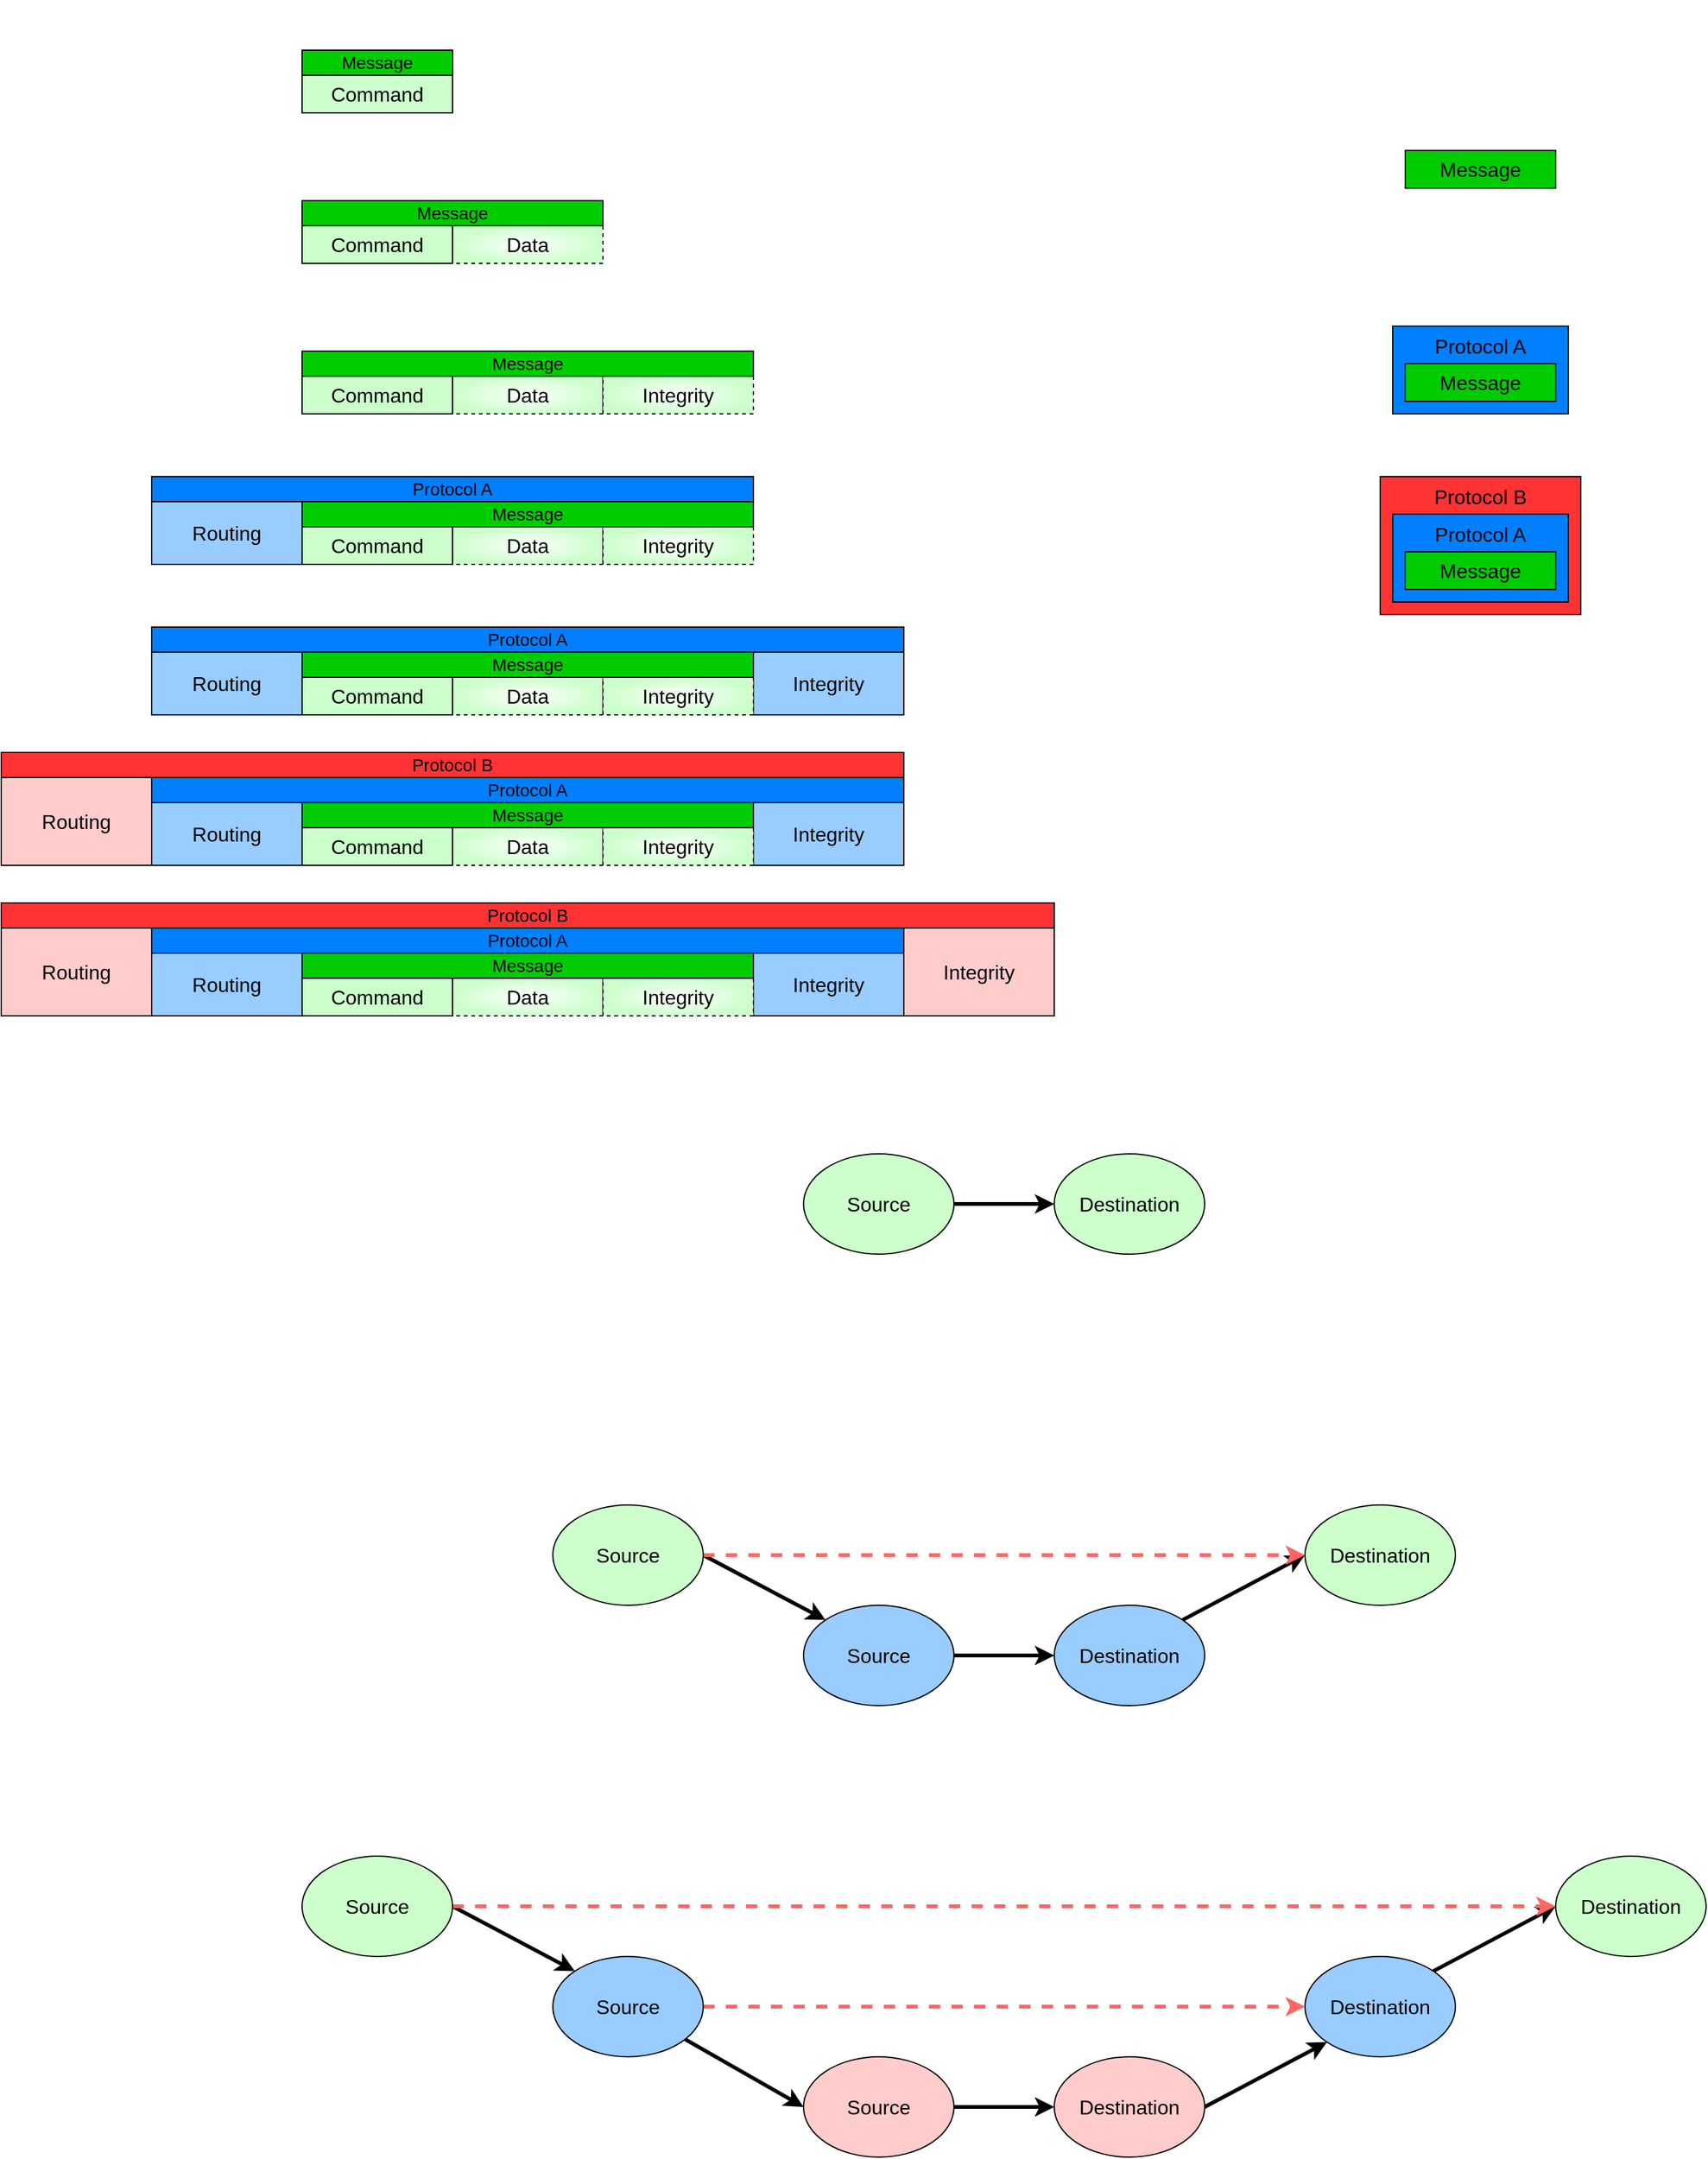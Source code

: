<mxfile version="22.1.2" type="device">
  <diagram id="htTk4eG_E8sKRTyZ_3JZ" name="wrappers">
    <mxGraphModel dx="2481" dy="539" grid="1" gridSize="10" guides="1" tooltips="1" connect="1" arrows="1" fold="1" page="0" pageScale="1" pageWidth="850" pageHeight="1100" math="0" shadow="0">
      <root>
        <mxCell id="0" />
        <mxCell id="1" style="" parent="0" />
        <mxCell id="FHIeuE9W20rfrfqQIqbK-111" value="" style="rounded=0;whiteSpace=wrap;html=1;strokeColor=none;" parent="1" vertex="1">
          <mxGeometry x="40" y="1920" width="1120" height="240" as="geometry" />
        </mxCell>
        <mxCell id="FHIeuE9W20rfrfqQIqbK-109" value="" style="rounded=0;whiteSpace=wrap;html=1;strokeColor=none;" parent="1" vertex="1">
          <mxGeometry x="40" y="2200" width="1120" height="240" as="geometry" />
        </mxCell>
        <mxCell id="FHIeuE9W20rfrfqQIqbK-83" value="" style="rounded=0;whiteSpace=wrap;html=1;strokeColor=none;" parent="1" vertex="1">
          <mxGeometry x="900" y="1060" width="160" height="110" as="geometry" />
        </mxCell>
        <mxCell id="FHIeuE9W20rfrfqQIqbK-82" value="" style="rounded=0;whiteSpace=wrap;html=1;strokeColor=none;" parent="1" vertex="1">
          <mxGeometry x="900" y="1230" width="160" height="110" as="geometry" />
        </mxCell>
        <mxCell id="FHIeuE9W20rfrfqQIqbK-79" value="" style="rounded=0;whiteSpace=wrap;html=1;strokeColor=none;" parent="1" vertex="1">
          <mxGeometry x="-200" y="1120" width="840" height="90" as="geometry" />
        </mxCell>
        <mxCell id="FHIeuE9W20rfrfqQIqbK-78" value="" style="rounded=0;whiteSpace=wrap;html=1;strokeColor=none;" parent="1" vertex="1">
          <mxGeometry x="-200" y="1240" width="840" height="90" as="geometry" />
        </mxCell>
        <mxCell id="FHIeuE9W20rfrfqQIqbK-77" value="" style="rounded=0;whiteSpace=wrap;html=1;strokeColor=none;" parent="1" vertex="1">
          <mxGeometry x="-200" y="1360" width="840" height="90" as="geometry" />
        </mxCell>
        <mxCell id="FHIeuE9W20rfrfqQIqbK-76" value="" style="rounded=0;whiteSpace=wrap;html=1;strokeColor=none;" parent="1" vertex="1">
          <mxGeometry x="-200" y="1480" width="840" height="90" as="geometry" />
        </mxCell>
        <mxCell id="FHIeuE9W20rfrfqQIqbK-75" value="" style="rounded=0;whiteSpace=wrap;html=1;strokeColor=none;" parent="1" vertex="1">
          <mxGeometry x="-200" y="1600" width="840" height="90" as="geometry" />
        </mxCell>
        <mxCell id="mw_Jj1TRxBOdgNDR-pG_-5" value="&lt;font style=&quot;font-size: 16px;&quot;&gt;Routing&lt;/font&gt;" style="rounded=0;whiteSpace=wrap;html=1;fillColor=#99CCFF;" parent="1" vertex="1">
          <mxGeometry x="-80" y="1400" width="120" height="50" as="geometry" />
        </mxCell>
        <mxCell id="mw_Jj1TRxBOdgNDR-pG_-37" value="&lt;span style=&quot;font-size: 16px;&quot;&gt;Message&lt;/span&gt;" style="rounded=0;whiteSpace=wrap;html=1;fillColor=#00CC00;" parent="1" vertex="1">
          <mxGeometry x="920" y="1120" width="120" height="30" as="geometry" />
        </mxCell>
        <mxCell id="mw_Jj1TRxBOdgNDR-pG_-49" value="&lt;font style=&quot;font-size: 16px;&quot;&gt;Routing&lt;/font&gt;" style="rounded=0;whiteSpace=wrap;html=1;fillColor=#FFCCCC;" parent="1" vertex="1">
          <mxGeometry x="-200" y="1620" width="120" height="70" as="geometry" />
        </mxCell>
        <mxCell id="mw_Jj1TRxBOdgNDR-pG_-57" value="&lt;font style=&quot;font-size: 16px;&quot;&gt;Data&lt;/font&gt;" style="rounded=0;whiteSpace=wrap;html=1;fillColor=#FFFFFF;labelBorderColor=none;dashed=1;gradientColor=#CCFFCC;gradientDirection=radial;" parent="1" vertex="1">
          <mxGeometry x="160" y="1180" width="120" height="30" as="geometry" />
        </mxCell>
        <mxCell id="FHIeuE9W20rfrfqQIqbK-1" value="&lt;font style=&quot;font-size: 16px;&quot;&gt;Command&lt;/font&gt;" style="rounded=0;whiteSpace=wrap;html=1;fillColor=#CCFFCC;" parent="1" vertex="1">
          <mxGeometry x="40" y="1180" width="120" height="30" as="geometry" />
        </mxCell>
        <mxCell id="FHIeuE9W20rfrfqQIqbK-3" value="&lt;font style=&quot;font-size: 16px;&quot;&gt;Data&lt;/font&gt;" style="rounded=0;whiteSpace=wrap;html=1;fillColor=#FFFFFF;labelBorderColor=none;dashed=1;gradientColor=#CCFFCC;gradientDirection=radial;" parent="1" vertex="1">
          <mxGeometry x="160" y="1300" width="120" height="30" as="geometry" />
        </mxCell>
        <mxCell id="FHIeuE9W20rfrfqQIqbK-4" value="&lt;font style=&quot;font-size: 16px;&quot;&gt;Command&lt;/font&gt;" style="rounded=0;whiteSpace=wrap;html=1;fillColor=#CCFFCC;" parent="1" vertex="1">
          <mxGeometry x="40" y="1300" width="120" height="30" as="geometry" />
        </mxCell>
        <mxCell id="FHIeuE9W20rfrfqQIqbK-5" value="&lt;font style=&quot;font-size: 16px;&quot;&gt;Integrity&lt;/font&gt;" style="rounded=0;whiteSpace=wrap;html=1;fillColor=#FFFFFF;labelBorderColor=none;dashed=1;gradientColor=#CCFFCC;gradientDirection=radial;" parent="1" vertex="1">
          <mxGeometry x="280" y="1300" width="120" height="30" as="geometry" />
        </mxCell>
        <mxCell id="FHIeuE9W20rfrfqQIqbK-7" value="&lt;font style=&quot;font-size: 16px;&quot;&gt;Integrity&lt;/font&gt;" style="rounded=0;whiteSpace=wrap;html=1;fillColor=#99CCFF;" parent="1" vertex="1">
          <mxGeometry x="400" y="1520" width="120" height="50" as="geometry" />
        </mxCell>
        <mxCell id="FHIeuE9W20rfrfqQIqbK-20" value="&lt;font style=&quot;font-size: 14px;&quot;&gt;Message&lt;/font&gt;" style="rounded=0;whiteSpace=wrap;html=1;fillColor=#00CC00;" parent="1" vertex="1">
          <mxGeometry x="40" y="1160" width="240" height="20" as="geometry" />
        </mxCell>
        <mxCell id="FHIeuE9W20rfrfqQIqbK-21" value="&lt;font style=&quot;font-size: 14px;&quot;&gt;Message&lt;/font&gt;" style="rounded=0;whiteSpace=wrap;html=1;fillColor=#00CC00;" parent="1" vertex="1">
          <mxGeometry x="40" y="1280" width="360" height="20" as="geometry" />
        </mxCell>
        <mxCell id="FHIeuE9W20rfrfqQIqbK-22" value="&lt;font style=&quot;font-size: 16px;&quot;&gt;Protocol A&lt;/font&gt;" style="rounded=0;whiteSpace=wrap;html=1;fillColor=#007FFF;verticalAlign=top;" parent="1" vertex="1">
          <mxGeometry x="910" y="1260" width="140" height="70" as="geometry" />
        </mxCell>
        <mxCell id="FHIeuE9W20rfrfqQIqbK-23" value="&lt;font style=&quot;font-size: 14px;&quot;&gt;Protocol A&lt;/font&gt;" style="rounded=0;whiteSpace=wrap;html=1;fillColor=#007FFF;" parent="1" vertex="1">
          <mxGeometry x="-80" y="1380" width="480" height="20" as="geometry" />
        </mxCell>
        <mxCell id="FHIeuE9W20rfrfqQIqbK-27" value="&lt;font style=&quot;font-size: 16px;&quot;&gt;Protocol B&lt;/font&gt;" style="rounded=0;whiteSpace=wrap;html=1;fillColor=#FF3333;verticalAlign=top;" parent="1" vertex="1">
          <mxGeometry x="900" y="1380" width="160" height="110" as="geometry" />
        </mxCell>
        <mxCell id="FHIeuE9W20rfrfqQIqbK-28" value="&lt;font style=&quot;font-size: 14px;&quot;&gt;Protocol B&lt;/font&gt;" style="rounded=0;whiteSpace=wrap;html=1;fillColor=#FF3333;" parent="1" vertex="1">
          <mxGeometry x="-200" y="1600" width="720" height="20" as="geometry" />
        </mxCell>
        <mxCell id="FHIeuE9W20rfrfqQIqbK-36" value="&lt;font style=&quot;font-size: 16px;&quot;&gt;Data&lt;/font&gt;" style="rounded=0;whiteSpace=wrap;html=1;fillColor=#FFFFFF;labelBorderColor=none;dashed=1;gradientColor=#CCFFCC;gradientDirection=radial;" parent="1" vertex="1">
          <mxGeometry x="160" y="1420" width="120" height="30" as="geometry" />
        </mxCell>
        <mxCell id="FHIeuE9W20rfrfqQIqbK-37" value="&lt;font style=&quot;font-size: 16px;&quot;&gt;Command&lt;/font&gt;" style="rounded=0;whiteSpace=wrap;html=1;fillColor=#CCFFCC;" parent="1" vertex="1">
          <mxGeometry x="40" y="1420" width="120" height="30" as="geometry" />
        </mxCell>
        <mxCell id="FHIeuE9W20rfrfqQIqbK-38" value="&lt;font style=&quot;font-size: 16px;&quot;&gt;Integrity&lt;/font&gt;" style="rounded=0;whiteSpace=wrap;html=1;fillColor=#FFFFFF;labelBorderColor=none;dashed=1;gradientColor=#CCFFCC;gradientDirection=radial;" parent="1" vertex="1">
          <mxGeometry x="280" y="1420" width="120" height="30" as="geometry" />
        </mxCell>
        <mxCell id="FHIeuE9W20rfrfqQIqbK-39" value="&lt;font style=&quot;font-size: 14px;&quot;&gt;Message&lt;/font&gt;" style="rounded=0;whiteSpace=wrap;html=1;fillColor=#00CC00;" parent="1" vertex="1">
          <mxGeometry x="40" y="1400" width="360" height="20" as="geometry" />
        </mxCell>
        <mxCell id="FHIeuE9W20rfrfqQIqbK-40" value="&lt;font style=&quot;font-size: 16px;&quot;&gt;Routing&lt;/font&gt;" style="rounded=0;whiteSpace=wrap;html=1;fillColor=#99CCFF;" parent="1" vertex="1">
          <mxGeometry x="-80" y="1520" width="120" height="50" as="geometry" />
        </mxCell>
        <mxCell id="FHIeuE9W20rfrfqQIqbK-41" value="&lt;font style=&quot;font-size: 14px;&quot;&gt;Protocol A&lt;/font&gt;" style="rounded=0;whiteSpace=wrap;html=1;fillColor=#007FFF;" parent="1" vertex="1">
          <mxGeometry x="-80" y="1500" width="600" height="20" as="geometry" />
        </mxCell>
        <mxCell id="FHIeuE9W20rfrfqQIqbK-42" value="&lt;font style=&quot;font-size: 16px;&quot;&gt;Data&lt;/font&gt;" style="rounded=0;whiteSpace=wrap;html=1;fillColor=#FFFFFF;labelBorderColor=none;dashed=1;gradientColor=#CCFFCC;gradientDirection=radial;" parent="1" vertex="1">
          <mxGeometry x="160" y="1540" width="120" height="30" as="geometry" />
        </mxCell>
        <mxCell id="FHIeuE9W20rfrfqQIqbK-43" value="&lt;font style=&quot;font-size: 16px;&quot;&gt;Command&lt;/font&gt;" style="rounded=0;whiteSpace=wrap;html=1;fillColor=#CCFFCC;" parent="1" vertex="1">
          <mxGeometry x="40" y="1540" width="120" height="30" as="geometry" />
        </mxCell>
        <mxCell id="FHIeuE9W20rfrfqQIqbK-44" value="&lt;font style=&quot;font-size: 16px;&quot;&gt;Integrity&lt;/font&gt;" style="rounded=0;whiteSpace=wrap;html=1;fillColor=#FFFFFF;labelBorderColor=none;dashed=1;gradientColor=#CCFFCC;gradientDirection=radial;" parent="1" vertex="1">
          <mxGeometry x="280" y="1540" width="120" height="30" as="geometry" />
        </mxCell>
        <mxCell id="FHIeuE9W20rfrfqQIqbK-45" value="&lt;font style=&quot;font-size: 14px;&quot;&gt;Message&lt;/font&gt;" style="rounded=0;whiteSpace=wrap;html=1;fillColor=#00CC00;" parent="1" vertex="1">
          <mxGeometry x="40" y="1520" width="360" height="20" as="geometry" />
        </mxCell>
        <mxCell id="FHIeuE9W20rfrfqQIqbK-54" value="&lt;font style=&quot;font-size: 16px;&quot;&gt;Integrity&lt;/font&gt;" style="rounded=0;whiteSpace=wrap;html=1;fillColor=#99CCFF;" parent="1" vertex="1">
          <mxGeometry x="400" y="1640" width="120" height="50" as="geometry" />
        </mxCell>
        <mxCell id="FHIeuE9W20rfrfqQIqbK-55" value="&lt;font style=&quot;font-size: 16px;&quot;&gt;Routing&lt;/font&gt;" style="rounded=0;whiteSpace=wrap;html=1;fillColor=#99CCFF;" parent="1" vertex="1">
          <mxGeometry x="-80" y="1640" width="120" height="50" as="geometry" />
        </mxCell>
        <mxCell id="FHIeuE9W20rfrfqQIqbK-56" value="&lt;font style=&quot;font-size: 14px;&quot;&gt;Protocol A&lt;/font&gt;" style="rounded=0;whiteSpace=wrap;html=1;fillColor=#007FFF;" parent="1" vertex="1">
          <mxGeometry x="-80" y="1620" width="600" height="20" as="geometry" />
        </mxCell>
        <mxCell id="FHIeuE9W20rfrfqQIqbK-57" value="&lt;font style=&quot;font-size: 16px;&quot;&gt;Data&lt;/font&gt;" style="rounded=0;whiteSpace=wrap;html=1;fillColor=#FFFFFF;labelBorderColor=none;dashed=1;gradientColor=#CCFFCC;gradientDirection=radial;" parent="1" vertex="1">
          <mxGeometry x="160" y="1660" width="120" height="30" as="geometry" />
        </mxCell>
        <mxCell id="FHIeuE9W20rfrfqQIqbK-58" value="&lt;font style=&quot;font-size: 16px;&quot;&gt;Command&lt;/font&gt;" style="rounded=0;whiteSpace=wrap;html=1;fillColor=#CCFFCC;" parent="1" vertex="1">
          <mxGeometry x="40" y="1660" width="120" height="30" as="geometry" />
        </mxCell>
        <mxCell id="FHIeuE9W20rfrfqQIqbK-59" value="&lt;font style=&quot;font-size: 16px;&quot;&gt;Integrity&lt;/font&gt;" style="rounded=0;whiteSpace=wrap;html=1;fillColor=#FFFFFF;labelBorderColor=none;dashed=1;gradientColor=#CCFFCC;gradientDirection=radial;" parent="1" vertex="1">
          <mxGeometry x="280" y="1660" width="120" height="30" as="geometry" />
        </mxCell>
        <mxCell id="FHIeuE9W20rfrfqQIqbK-60" value="&lt;font style=&quot;font-size: 14px;&quot;&gt;Message&lt;/font&gt;" style="rounded=0;whiteSpace=wrap;html=1;fillColor=#00CC00;" parent="1" vertex="1">
          <mxGeometry x="40" y="1640" width="360" height="20" as="geometry" />
        </mxCell>
        <mxCell id="FHIeuE9W20rfrfqQIqbK-61" value="&lt;font style=&quot;font-size: 16px;&quot;&gt;Routing&lt;/font&gt;" style="rounded=0;whiteSpace=wrap;html=1;fillColor=#FFCCCC;" parent="1" vertex="1">
          <mxGeometry x="-200" y="1740" width="120" height="70" as="geometry" />
        </mxCell>
        <mxCell id="FHIeuE9W20rfrfqQIqbK-62" value="&lt;font style=&quot;font-size: 14px;&quot;&gt;Protocol B&lt;/font&gt;" style="rounded=0;whiteSpace=wrap;html=1;fillColor=#FF3333;" parent="1" vertex="1">
          <mxGeometry x="-200" y="1720" width="840" height="20" as="geometry" />
        </mxCell>
        <mxCell id="FHIeuE9W20rfrfqQIqbK-63" value="&lt;font style=&quot;font-size: 16px;&quot;&gt;Integrity&lt;/font&gt;" style="rounded=0;whiteSpace=wrap;html=1;fillColor=#FFCCCC;" parent="1" vertex="1">
          <mxGeometry x="520" y="1740" width="120" height="70" as="geometry" />
        </mxCell>
        <mxCell id="FHIeuE9W20rfrfqQIqbK-64" value="&lt;font style=&quot;font-size: 16px;&quot;&gt;Integrity&lt;/font&gt;" style="rounded=0;whiteSpace=wrap;html=1;fillColor=#99CCFF;" parent="1" vertex="1">
          <mxGeometry x="400" y="1760" width="120" height="50" as="geometry" />
        </mxCell>
        <mxCell id="FHIeuE9W20rfrfqQIqbK-65" value="&lt;font style=&quot;font-size: 16px;&quot;&gt;Routing&lt;/font&gt;" style="rounded=0;whiteSpace=wrap;html=1;fillColor=#99CCFF;" parent="1" vertex="1">
          <mxGeometry x="-80" y="1760" width="120" height="50" as="geometry" />
        </mxCell>
        <mxCell id="FHIeuE9W20rfrfqQIqbK-66" value="&lt;font style=&quot;font-size: 14px;&quot;&gt;Protocol A&lt;/font&gt;" style="rounded=0;whiteSpace=wrap;html=1;fillColor=#007FFF;" parent="1" vertex="1">
          <mxGeometry x="-80" y="1740" width="600" height="20" as="geometry" />
        </mxCell>
        <mxCell id="FHIeuE9W20rfrfqQIqbK-67" value="&lt;font style=&quot;font-size: 16px;&quot;&gt;Data&lt;/font&gt;" style="rounded=0;whiteSpace=wrap;html=1;fillColor=#FFFFFF;labelBorderColor=none;dashed=1;gradientColor=#CCFFCC;gradientDirection=radial;" parent="1" vertex="1">
          <mxGeometry x="160" y="1780" width="120" height="30" as="geometry" />
        </mxCell>
        <mxCell id="FHIeuE9W20rfrfqQIqbK-68" value="&lt;font style=&quot;font-size: 16px;&quot;&gt;Command&lt;/font&gt;" style="rounded=0;whiteSpace=wrap;html=1;fillColor=#CCFFCC;" parent="1" vertex="1">
          <mxGeometry x="40" y="1780" width="120" height="30" as="geometry" />
        </mxCell>
        <mxCell id="FHIeuE9W20rfrfqQIqbK-69" value="&lt;font style=&quot;font-size: 16px;&quot;&gt;Integrity&lt;/font&gt;" style="rounded=0;whiteSpace=wrap;html=1;fillColor=#FFFFFF;labelBorderColor=none;dashed=1;gradientColor=#CCFFCC;gradientDirection=radial;" parent="1" vertex="1">
          <mxGeometry x="280" y="1780" width="120" height="30" as="geometry" />
        </mxCell>
        <mxCell id="FHIeuE9W20rfrfqQIqbK-70" value="&lt;font style=&quot;font-size: 14px;&quot;&gt;Message&lt;/font&gt;" style="rounded=0;whiteSpace=wrap;html=1;fillColor=#00CC00;" parent="1" vertex="1">
          <mxGeometry x="40" y="1760" width="360" height="20" as="geometry" />
        </mxCell>
        <mxCell id="FHIeuE9W20rfrfqQIqbK-72" value="&lt;span style=&quot;font-size: 16px;&quot;&gt;Message&lt;/span&gt;" style="rounded=0;whiteSpace=wrap;html=1;fillColor=#00CC00;" parent="1" vertex="1">
          <mxGeometry x="920" y="1290" width="120" height="30" as="geometry" />
        </mxCell>
        <mxCell id="FHIeuE9W20rfrfqQIqbK-80" value="&lt;font style=&quot;font-size: 16px;&quot;&gt;Protocol A&lt;/font&gt;" style="rounded=0;whiteSpace=wrap;html=1;fillColor=#007FFF;verticalAlign=top;" parent="1" vertex="1">
          <mxGeometry x="910" y="1410" width="140" height="70" as="geometry" />
        </mxCell>
        <mxCell id="FHIeuE9W20rfrfqQIqbK-81" value="&lt;span style=&quot;font-size: 16px;&quot;&gt;Message&lt;/span&gt;" style="rounded=0;whiteSpace=wrap;html=1;fillColor=#00CC00;" parent="1" vertex="1">
          <mxGeometry x="920" y="1440" width="120" height="30" as="geometry" />
        </mxCell>
        <mxCell id="FHIeuE9W20rfrfqQIqbK-84" value="" style="rounded=0;whiteSpace=wrap;html=1;strokeColor=none;" parent="1" vertex="1">
          <mxGeometry x="-200" y="1000" width="840" height="90" as="geometry" />
        </mxCell>
        <mxCell id="FHIeuE9W20rfrfqQIqbK-86" value="&lt;font style=&quot;font-size: 16px;&quot;&gt;Command&lt;/font&gt;" style="rounded=0;whiteSpace=wrap;html=1;fillColor=#CCFFCC;" parent="1" vertex="1">
          <mxGeometry x="40" y="1060" width="120" height="30" as="geometry" />
        </mxCell>
        <mxCell id="FHIeuE9W20rfrfqQIqbK-87" value="&lt;font style=&quot;font-size: 14px;&quot;&gt;Message&lt;/font&gt;" style="rounded=0;whiteSpace=wrap;html=1;fillColor=#00CC00;" parent="1" vertex="1">
          <mxGeometry x="40" y="1040" width="120" height="20" as="geometry" />
        </mxCell>
        <mxCell id="FHIeuE9W20rfrfqQIqbK-100" style="edgeStyle=orthogonalEdgeStyle;rounded=0;orthogonalLoop=1;jettySize=auto;html=1;entryX=0;entryY=0.5;entryDx=0;entryDy=0;strokeWidth=3;" parent="1" source="FHIeuE9W20rfrfqQIqbK-88" target="FHIeuE9W20rfrfqQIqbK-91" edge="1">
          <mxGeometry relative="1" as="geometry" />
        </mxCell>
        <mxCell id="FHIeuE9W20rfrfqQIqbK-88" value="&lt;font style=&quot;font-size: 16px;&quot;&gt;Source&lt;/font&gt;" style="ellipse;whiteSpace=wrap;html=1;fillColor=#CCFFCC;" parent="1" vertex="1">
          <mxGeometry x="440" y="1920" width="120" height="80" as="geometry" />
        </mxCell>
        <mxCell id="FHIeuE9W20rfrfqQIqbK-101" style="edgeStyle=orthogonalEdgeStyle;rounded=0;orthogonalLoop=1;jettySize=auto;html=1;entryX=0;entryY=0.5;entryDx=0;entryDy=0;strokeWidth=3;" parent="1" source="FHIeuE9W20rfrfqQIqbK-89" target="FHIeuE9W20rfrfqQIqbK-92" edge="1">
          <mxGeometry relative="1" as="geometry" />
        </mxCell>
        <mxCell id="FHIeuE9W20rfrfqQIqbK-89" value="&lt;font style=&quot;font-size: 16px;&quot;&gt;Source&lt;/font&gt;" style="ellipse;whiteSpace=wrap;html=1;fillColor=#99CCFF;" parent="1" vertex="1">
          <mxGeometry x="440" y="2280" width="120" height="80" as="geometry" />
        </mxCell>
        <mxCell id="FHIeuE9W20rfrfqQIqbK-106" style="edgeStyle=orthogonalEdgeStyle;rounded=0;orthogonalLoop=1;jettySize=auto;html=1;entryX=0;entryY=0.5;entryDx=0;entryDy=0;strokeWidth=3;" parent="1" source="FHIeuE9W20rfrfqQIqbK-90" target="FHIeuE9W20rfrfqQIqbK-93" edge="1">
          <mxGeometry relative="1" as="geometry" />
        </mxCell>
        <mxCell id="FHIeuE9W20rfrfqQIqbK-90" value="&lt;font style=&quot;font-size: 16px;&quot;&gt;Source&lt;/font&gt;" style="ellipse;whiteSpace=wrap;html=1;fillColor=#FFCCCC;" parent="1" vertex="1">
          <mxGeometry x="440" y="2640" width="120" height="80" as="geometry" />
        </mxCell>
        <mxCell id="FHIeuE9W20rfrfqQIqbK-91" value="&lt;font style=&quot;font-size: 16px;&quot;&gt;Destination&lt;/font&gt;" style="ellipse;whiteSpace=wrap;html=1;fillColor=#CCFFCC;" parent="1" vertex="1">
          <mxGeometry x="640" y="1920" width="120" height="80" as="geometry" />
        </mxCell>
        <mxCell id="FHIeuE9W20rfrfqQIqbK-102" style="rounded=0;orthogonalLoop=1;jettySize=auto;html=1;entryX=0;entryY=0.5;entryDx=0;entryDy=0;strokeWidth=3;exitX=1;exitY=0;exitDx=0;exitDy=0;" parent="1" source="FHIeuE9W20rfrfqQIqbK-92" target="FHIeuE9W20rfrfqQIqbK-94" edge="1">
          <mxGeometry relative="1" as="geometry" />
        </mxCell>
        <mxCell id="FHIeuE9W20rfrfqQIqbK-92" value="&lt;font style=&quot;font-size: 16px;&quot;&gt;Destination&lt;/font&gt;" style="ellipse;whiteSpace=wrap;html=1;fillColor=#99CCFF;" parent="1" vertex="1">
          <mxGeometry x="640" y="2280" width="120" height="80" as="geometry" />
        </mxCell>
        <mxCell id="FHIeuE9W20rfrfqQIqbK-107" style="rounded=0;orthogonalLoop=1;jettySize=auto;html=1;entryX=0;entryY=1;entryDx=0;entryDy=0;strokeWidth=3;exitX=1;exitY=0.5;exitDx=0;exitDy=0;" parent="1" source="FHIeuE9W20rfrfqQIqbK-93" target="FHIeuE9W20rfrfqQIqbK-96" edge="1">
          <mxGeometry relative="1" as="geometry" />
        </mxCell>
        <mxCell id="FHIeuE9W20rfrfqQIqbK-93" value="&lt;font style=&quot;font-size: 16px;&quot;&gt;Destination&lt;/font&gt;" style="ellipse;whiteSpace=wrap;html=1;fillColor=#FFCCCC;" parent="1" vertex="1">
          <mxGeometry x="640" y="2640" width="120" height="80" as="geometry" />
        </mxCell>
        <mxCell id="FHIeuE9W20rfrfqQIqbK-94" value="&lt;font style=&quot;font-size: 16px;&quot;&gt;Destination&lt;/font&gt;" style="ellipse;whiteSpace=wrap;html=1;fillColor=#CCFFCC;" parent="1" vertex="1">
          <mxGeometry x="840" y="2200" width="120" height="80" as="geometry" />
        </mxCell>
        <mxCell id="FHIeuE9W20rfrfqQIqbK-103" style="rounded=0;orthogonalLoop=1;jettySize=auto;html=1;entryX=0;entryY=0;entryDx=0;entryDy=0;strokeWidth=3;exitX=1;exitY=0.5;exitDx=0;exitDy=0;" parent="1" source="FHIeuE9W20rfrfqQIqbK-95" target="FHIeuE9W20rfrfqQIqbK-89" edge="1">
          <mxGeometry relative="1" as="geometry" />
        </mxCell>
        <mxCell id="qfINrH1YFND_uReyzQlZ-3" style="edgeStyle=orthogonalEdgeStyle;rounded=0;orthogonalLoop=1;jettySize=auto;html=1;entryX=0;entryY=0.5;entryDx=0;entryDy=0;dashed=1;strokeColor=#FF6666;strokeWidth=3;" edge="1" parent="1" source="FHIeuE9W20rfrfqQIqbK-95" target="FHIeuE9W20rfrfqQIqbK-94">
          <mxGeometry relative="1" as="geometry" />
        </mxCell>
        <mxCell id="FHIeuE9W20rfrfqQIqbK-95" value="&lt;font style=&quot;font-size: 16px;&quot;&gt;Source&lt;/font&gt;" style="ellipse;whiteSpace=wrap;html=1;fillColor=#CCFFCC;" parent="1" vertex="1">
          <mxGeometry x="240" y="2200" width="120" height="80" as="geometry" />
        </mxCell>
        <mxCell id="FHIeuE9W20rfrfqQIqbK-108" style="rounded=0;orthogonalLoop=1;jettySize=auto;html=1;entryX=0;entryY=0.5;entryDx=0;entryDy=0;strokeWidth=3;exitX=1;exitY=0;exitDx=0;exitDy=0;" parent="1" source="FHIeuE9W20rfrfqQIqbK-96" target="FHIeuE9W20rfrfqQIqbK-97" edge="1">
          <mxGeometry relative="1" as="geometry" />
        </mxCell>
        <mxCell id="FHIeuE9W20rfrfqQIqbK-96" value="&lt;font style=&quot;font-size: 16px;&quot;&gt;Destination&lt;/font&gt;" style="ellipse;whiteSpace=wrap;html=1;fillColor=#99CCFF;" parent="1" vertex="1">
          <mxGeometry x="840" y="2560" width="120" height="80" as="geometry" />
        </mxCell>
        <mxCell id="FHIeuE9W20rfrfqQIqbK-97" value="&lt;font style=&quot;font-size: 16px;&quot;&gt;Destination&lt;/font&gt;" style="ellipse;whiteSpace=wrap;html=1;fillColor=#CCFFCC;" parent="1" vertex="1">
          <mxGeometry x="1040" y="2480" width="120" height="80" as="geometry" />
        </mxCell>
        <mxCell id="FHIeuE9W20rfrfqQIqbK-105" style="rounded=0;orthogonalLoop=1;jettySize=auto;html=1;entryX=0;entryY=0.5;entryDx=0;entryDy=0;strokeWidth=3;" parent="1" source="FHIeuE9W20rfrfqQIqbK-98" target="FHIeuE9W20rfrfqQIqbK-90" edge="1">
          <mxGeometry relative="1" as="geometry" />
        </mxCell>
        <mxCell id="qfINrH1YFND_uReyzQlZ-2" style="edgeStyle=orthogonalEdgeStyle;rounded=0;orthogonalLoop=1;jettySize=auto;html=1;entryX=0;entryY=0.5;entryDx=0;entryDy=0;dashed=1;strokeColor=#FF6666;strokeWidth=3;" edge="1" parent="1" source="FHIeuE9W20rfrfqQIqbK-98" target="FHIeuE9W20rfrfqQIqbK-96">
          <mxGeometry relative="1" as="geometry" />
        </mxCell>
        <mxCell id="FHIeuE9W20rfrfqQIqbK-98" value="&lt;font style=&quot;font-size: 16px;&quot;&gt;Source&lt;/font&gt;" style="ellipse;whiteSpace=wrap;html=1;fillColor=#99CCFF;" parent="1" vertex="1">
          <mxGeometry x="240" y="2560" width="120" height="80" as="geometry" />
        </mxCell>
        <mxCell id="FHIeuE9W20rfrfqQIqbK-104" style="rounded=0;orthogonalLoop=1;jettySize=auto;html=1;entryX=0;entryY=0;entryDx=0;entryDy=0;strokeWidth=3;exitX=1;exitY=0.5;exitDx=0;exitDy=0;" parent="1" source="FHIeuE9W20rfrfqQIqbK-99" target="FHIeuE9W20rfrfqQIqbK-98" edge="1">
          <mxGeometry relative="1" as="geometry" />
        </mxCell>
        <mxCell id="qfINrH1YFND_uReyzQlZ-1" style="edgeStyle=orthogonalEdgeStyle;rounded=0;orthogonalLoop=1;jettySize=auto;html=1;entryX=0;entryY=0.5;entryDx=0;entryDy=0;dashed=1;strokeColor=#FF6666;strokeWidth=3;" edge="1" parent="1" source="FHIeuE9W20rfrfqQIqbK-99" target="FHIeuE9W20rfrfqQIqbK-97">
          <mxGeometry relative="1" as="geometry" />
        </mxCell>
        <mxCell id="FHIeuE9W20rfrfqQIqbK-99" value="&lt;font style=&quot;font-size: 16px;&quot;&gt;Source&lt;/font&gt;" style="ellipse;whiteSpace=wrap;html=1;fillColor=#CCFFCC;" parent="1" vertex="1">
          <mxGeometry x="40" y="2480" width="120" height="80" as="geometry" />
        </mxCell>
      </root>
    </mxGraphModel>
  </diagram>
</mxfile>
